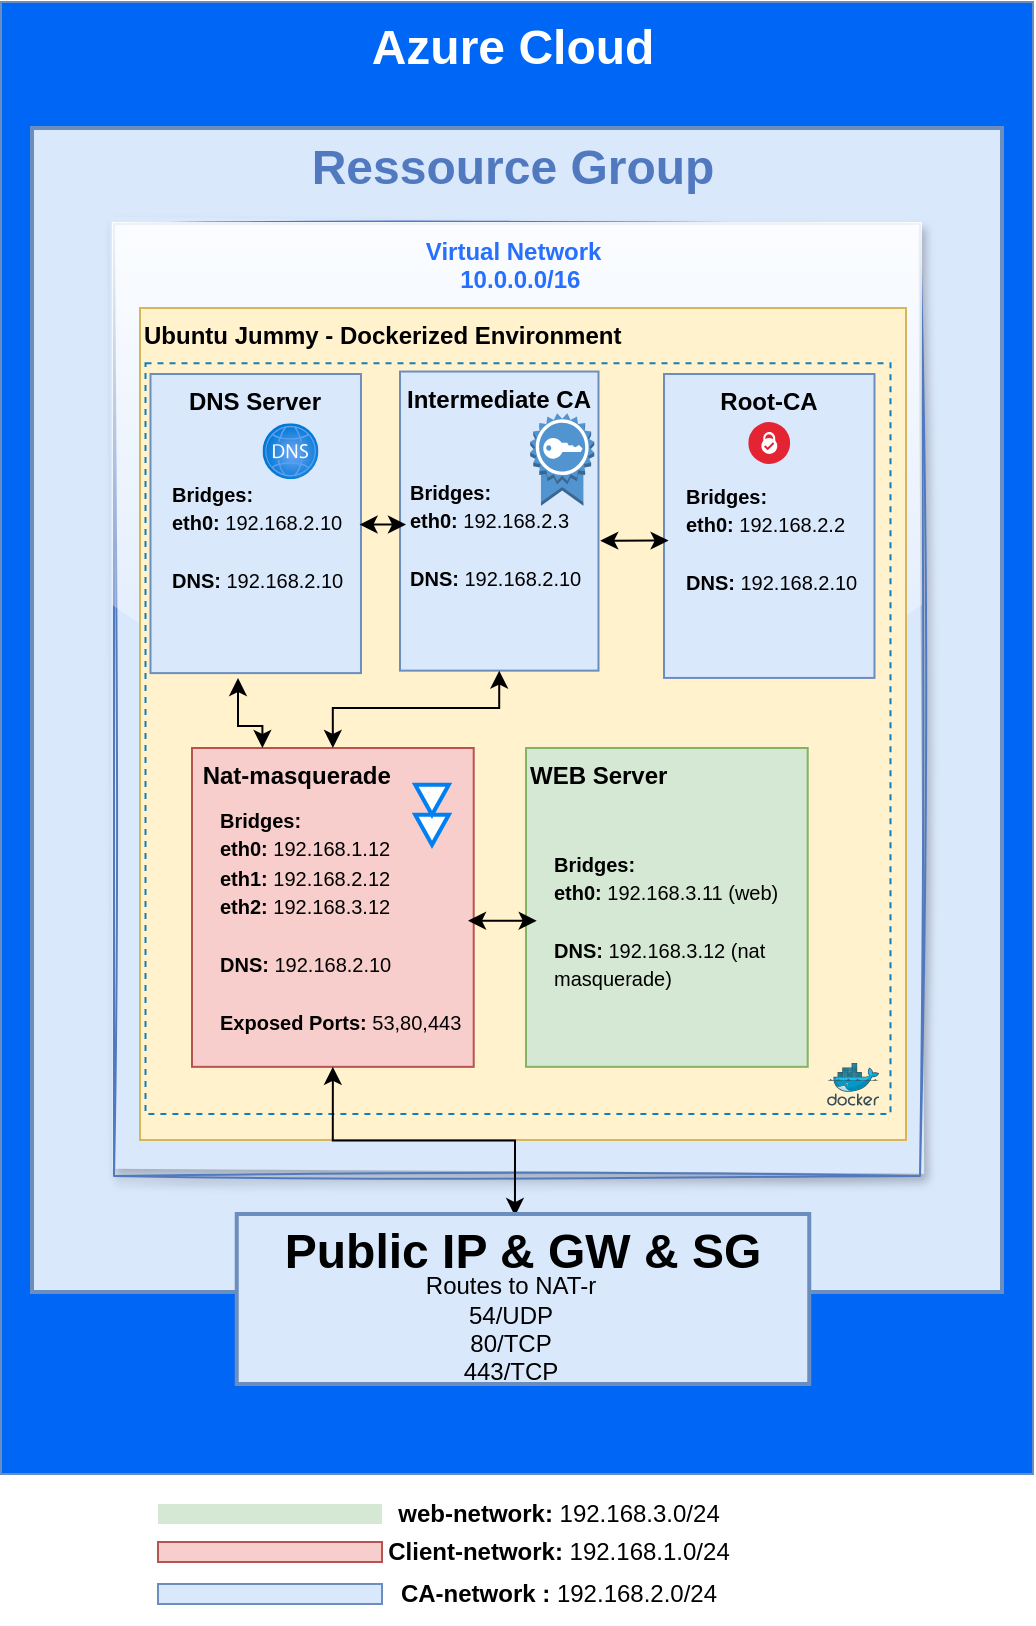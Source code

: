 <mxfile version="27.0.2">
  <diagram name="Page-1" id="dYHWyFzBT6coa2s87oMN">
    <mxGraphModel dx="1426" dy="841" grid="0" gridSize="10" guides="1" tooltips="1" connect="1" arrows="1" fold="1" page="1" pageScale="1" pageWidth="1169" pageHeight="827" math="0" shadow="0">
      <root>
        <mxCell id="0" />
        <mxCell id="1" parent="0" />
        <mxCell id="dBKgeXgI35YDn64nyWvE-60" value="" style="rounded=1;whiteSpace=wrap;html=1;fillColor=light-dark(#0066f5, #1d293b);strokeColor=#6c8ebf;arcSize=0;" vertex="1" parent="1">
          <mxGeometry x="236.5" y="8" width="516" height="736" as="geometry" />
        </mxCell>
        <mxCell id="dBKgeXgI35YDn64nyWvE-52" value="" style="rounded=1;arcSize=0;strokeColor=#6c8ebf;fillColor=#dae8fc;strokeWidth=2;" vertex="1" parent="1">
          <mxGeometry x="252" y="71" width="485" height="582" as="geometry" />
        </mxCell>
        <mxCell id="dBKgeXgI35YDn64nyWvE-36" value="&lt;b&gt;&lt;font style=&quot;color: rgb(39, 111, 255);&quot;&gt;Virtual Network&amp;nbsp;&lt;/font&gt;&lt;/b&gt;&lt;div&gt;&lt;b&gt;&lt;font style=&quot;color: rgb(39, 111, 255);&quot;&gt;&amp;nbsp;10.0.0.0/16&lt;/font&gt;&lt;/b&gt;&lt;/div&gt;" style="fillColor=#dae8fc;strokeColor=#5179BF;verticalAlign=top;fontStyle=0;whiteSpace=wrap;html=1;align=center;fillStyle=solid;sketch=1;curveFitting=1;jiggle=2;shadow=1;rounded=0;glass=1;" vertex="1" parent="1">
          <mxGeometry x="293" y="119" width="403" height="476" as="geometry" />
        </mxCell>
        <mxCell id="dBKgeXgI35YDn64nyWvE-32" value="&lt;b&gt;Ubuntu Jummy - Dockerized Environment&lt;/b&gt;" style="fillColor=#fff2cc;strokeColor=#d6b656;verticalAlign=top;fontStyle=0;whiteSpace=wrap;html=1;align=left;" vertex="1" parent="1">
          <mxGeometry x="306" y="161" width="383" height="416" as="geometry" />
        </mxCell>
        <mxCell id="dBKgeXgI35YDn64nyWvE-11" value="" style="group" vertex="1" connectable="0" parent="1">
          <mxGeometry x="332" y="381" width="174" height="171" as="geometry" />
        </mxCell>
        <mxCell id="dBKgeXgI35YDn64nyWvE-8" value="&lt;b&gt;&amp;nbsp;Nat-masquerade&lt;/b&gt;" style="fillColor=#f8cecc;strokeColor=#b85450;verticalAlign=top;fontStyle=0;whiteSpace=wrap;html=1;align=left;" vertex="1" parent="dBKgeXgI35YDn64nyWvE-11">
          <mxGeometry width="140.857" height="159.422" as="geometry" />
        </mxCell>
        <mxCell id="dBKgeXgI35YDn64nyWvE-10" value="&lt;div&gt;&lt;span style=&quot;background-color: transparent;&quot;&gt;&lt;b&gt;&lt;font style=&quot;font-size: 10px;&quot;&gt;Bridges:&lt;/font&gt;&lt;/b&gt;&lt;/span&gt;&lt;/div&gt;&lt;div&gt;&lt;font style=&quot;color: rgb(0, 0, 0); font-size: 10px;&quot;&gt;&lt;b&gt;eth0:&lt;/b&gt; 192.168.1.12&amp;nbsp;&lt;/font&gt;&lt;/div&gt;&lt;div&gt;&lt;font style=&quot;color: rgb(0, 0, 0); font-size: 10px;&quot;&gt;&lt;b&gt;eth1:&lt;/b&gt; 192.168.2.12&lt;/font&gt;&lt;/div&gt;&lt;div&gt;&lt;font style=&quot;color: rgb(0, 0, 0); font-size: 10px;&quot;&gt;&lt;b&gt;eth2:&lt;/b&gt; 192.168.3.12&amp;nbsp;&lt;/font&gt;&lt;/div&gt;&lt;div&gt;&lt;font style=&quot;color: rgb(0, 0, 0); font-size: 10px;&quot;&gt;&lt;br&gt;&lt;/font&gt;&lt;/div&gt;&lt;div&gt;&lt;font style=&quot;font-size: 10px;&quot;&gt;&lt;font style=&quot;color: rgb(0, 0, 0);&quot;&gt;&lt;b&gt;DNS:&amp;nbsp;&lt;/b&gt;&lt;/font&gt;&lt;span style=&quot;background-color: transparent;&quot;&gt;192.168.2.10&lt;/span&gt;&lt;/font&gt;&lt;/div&gt;&lt;div&gt;&lt;font style=&quot;font-size: 10px;&quot;&gt;&lt;span style=&quot;background-color: transparent;&quot;&gt;&lt;br&gt;&lt;/span&gt;&lt;/font&gt;&lt;/div&gt;&lt;div&gt;&lt;font style=&quot;color: rgb(0, 0, 0); font-size: 10px;&quot;&gt;&lt;b style=&quot;&quot;&gt;Exposed Ports:&lt;/b&gt; 53,80,443&lt;/font&gt;&lt;/div&gt;" style="text;html=1;align=left;verticalAlign=middle;whiteSpace=wrap;rounded=0;" vertex="1" parent="dBKgeXgI35YDn64nyWvE-11">
          <mxGeometry x="11.74" y="30.73" width="126.26" height="111.27" as="geometry" />
        </mxCell>
        <mxCell id="dBKgeXgI35YDn64nyWvE-40" value="" style="html=1;verticalLabelPosition=bottom;align=center;labelBackgroundColor=#ffffff;verticalAlign=top;strokeWidth=2;strokeColor=#0080F0;shadow=0;dashed=0;shape=mxgraph.ios7.icons.forward;rotation=90;" vertex="1" parent="dBKgeXgI35YDn64nyWvE-11">
          <mxGeometry x="105" y="25" width="30" height="16.8" as="geometry" />
        </mxCell>
        <mxCell id="dBKgeXgI35YDn64nyWvE-16" value="" style="group" vertex="1" connectable="0" parent="1">
          <mxGeometry x="499" y="381" width="190" height="207" as="geometry" />
        </mxCell>
        <mxCell id="dBKgeXgI35YDn64nyWvE-17" value="&lt;b&gt;WEB Server&lt;/b&gt;" style="fillColor=#d5e8d4;strokeColor=#82b366;verticalAlign=top;fontStyle=0;whiteSpace=wrap;html=1;align=left;" vertex="1" parent="dBKgeXgI35YDn64nyWvE-16">
          <mxGeometry width="140.857" height="159.422" as="geometry" />
        </mxCell>
        <mxCell id="dBKgeXgI35YDn64nyWvE-18" value="&lt;div&gt;&lt;span style=&quot;background-color: transparent;&quot;&gt;&lt;b&gt;&lt;font style=&quot;font-size: 10px;&quot;&gt;Bridges:&lt;/font&gt;&lt;/b&gt;&lt;/span&gt;&lt;/div&gt;&lt;div&gt;&lt;font style=&quot;color: rgb(0, 0, 0); font-size: 10px;&quot;&gt;&lt;b&gt;eth0:&lt;/b&gt;&amp;nbsp;192.168.3.11 (web)&lt;/font&gt;&lt;/div&gt;&lt;div&gt;&lt;font style=&quot;color: rgb(0, 0, 0); font-size: 10px;&quot;&gt;&lt;br&gt;&lt;/font&gt;&lt;/div&gt;&lt;div&gt;&lt;font style=&quot;font-size: 10px;&quot;&gt;&lt;font style=&quot;color: rgb(0, 0, 0);&quot;&gt;&lt;b&gt;DNS:&amp;nbsp;&lt;/b&gt;&lt;/font&gt;&lt;span style=&quot;background-color: transparent;&quot;&gt;192.168.3.12 (nat masquerade)&lt;/span&gt;&lt;/font&gt;&lt;/div&gt;" style="text;html=1;align=left;verticalAlign=middle;whiteSpace=wrap;rounded=0;" vertex="1" parent="dBKgeXgI35YDn64nyWvE-16">
          <mxGeometry x="11.74" y="30.73" width="126.26" height="111.27" as="geometry" />
        </mxCell>
        <mxCell id="dBKgeXgI35YDn64nyWvE-19" value="" style="group;glass=1;rounded=1;sketch=1;curveFitting=1;jiggle=2;shadow=1;" vertex="1" connectable="0" parent="1">
          <mxGeometry x="311.25" y="194" width="372.5" height="372" as="geometry" />
        </mxCell>
        <mxCell id="dBKgeXgI35YDn64nyWvE-64" value="" style="fillColor=none;strokeColor=#147EBA;dashed=1;verticalAlign=top;fontStyle=0;fontColor=#147EBA;whiteSpace=wrap;html=1;" vertex="1" parent="dBKgeXgI35YDn64nyWvE-19">
          <mxGeometry x="-2.5" y="-5.413" width="372.5" height="375.444" as="geometry" />
        </mxCell>
        <mxCell id="dBKgeXgI35YDn64nyWvE-20" value="&lt;b&gt;DNS Server&lt;/b&gt;" style="fillColor=#dae8fc;strokeColor=#6c8ebf;verticalAlign=top;fontStyle=0;whiteSpace=wrap;html=1;align=center;" vertex="1" parent="dBKgeXgI35YDn64nyWvE-19">
          <mxGeometry width="105.238" height="149.551" as="geometry" />
        </mxCell>
        <mxCell id="dBKgeXgI35YDn64nyWvE-21" value="&lt;div&gt;&lt;span style=&quot;background-color: transparent;&quot;&gt;&lt;b&gt;&lt;font style=&quot;font-size: 10px;&quot;&gt;Bridges:&lt;/font&gt;&lt;/b&gt;&lt;/span&gt;&lt;/div&gt;&lt;div&gt;&lt;font style=&quot;color: rgb(0, 0, 0); font-size: 10px;&quot;&gt;&lt;b&gt;eth0:&lt;/b&gt;&amp;nbsp;192.168.2.10&lt;/font&gt;&lt;/div&gt;&lt;div&gt;&lt;font style=&quot;color: rgb(0, 0, 0); font-size: 10px;&quot;&gt;&lt;br&gt;&lt;/font&gt;&lt;/div&gt;&lt;div&gt;&lt;font style=&quot;font-size: 10px;&quot;&gt;&lt;font style=&quot;color: rgb(0, 0, 0);&quot;&gt;&lt;b&gt;DNS:&amp;nbsp;&lt;/b&gt;&lt;/font&gt;&lt;span style=&quot;background-color: transparent;&quot;&gt;192.168.2.10&lt;/span&gt;&lt;/font&gt;&lt;/div&gt;" style="text;html=1;align=left;verticalAlign=middle;whiteSpace=wrap;rounded=0;" vertex="1" parent="dBKgeXgI35YDn64nyWvE-19">
          <mxGeometry x="8.771" y="28.827" width="94.332" height="104.381" as="geometry" />
        </mxCell>
        <mxCell id="dBKgeXgI35YDn64nyWvE-37" value="" style="image;aspect=fixed;html=1;points=[];align=center;fontSize=12;image=img/lib/azure2/networking/DNS_Zones.svg;" vertex="1" parent="dBKgeXgI35YDn64nyWvE-19">
          <mxGeometry x="56" y="24.603" width="27.974" height="27.974" as="geometry" />
        </mxCell>
        <mxCell id="dBKgeXgI35YDn64nyWvE-63" value="" style="image;sketch=0;aspect=fixed;html=1;points=[];align=center;fontSize=12;image=img/lib/mscae/Docker.svg;" vertex="1" parent="dBKgeXgI35YDn64nyWvE-19">
          <mxGeometry x="338.29" y="344.444" width="26.089" height="21.392" as="geometry" />
        </mxCell>
        <mxCell id="dBKgeXgI35YDn64nyWvE-93" value="" style="group" vertex="1" connectable="0" parent="dBKgeXgI35YDn64nyWvE-19">
          <mxGeometry x="118.75" y="-1.23" width="130" height="369.048" as="geometry" />
        </mxCell>
        <mxCell id="dBKgeXgI35YDn64nyWvE-94" value="&lt;b&gt;Intermediate CA&lt;/b&gt;" style="fillColor=#dae8fc;strokeColor=#6c8ebf;verticalAlign=top;fontStyle=0;whiteSpace=wrap;html=1;align=center;" vertex="1" parent="dBKgeXgI35YDn64nyWvE-93">
          <mxGeometry x="6" width="99.24" height="149.548" as="geometry" />
        </mxCell>
        <mxCell id="dBKgeXgI35YDn64nyWvE-95" value="&lt;div&gt;&lt;span style=&quot;background-color: transparent;&quot;&gt;&lt;b&gt;&lt;font style=&quot;font-size: 10px;&quot;&gt;Bridges:&lt;/font&gt;&lt;/b&gt;&lt;/span&gt;&lt;/div&gt;&lt;div&gt;&lt;font style=&quot;color: rgb(0, 0, 0); font-size: 10px;&quot;&gt;&lt;b&gt;eth0:&lt;/b&gt;&amp;nbsp;192.168.2.3&lt;/font&gt;&lt;/div&gt;&lt;div&gt;&lt;font style=&quot;color: rgb(0, 0, 0); font-size: 10px;&quot;&gt;&lt;br&gt;&lt;/font&gt;&lt;/div&gt;&lt;div&gt;&lt;font style=&quot;font-size: 10px;&quot;&gt;&lt;font style=&quot;color: rgb(0, 0, 0);&quot;&gt;&lt;b&gt;DNS:&amp;nbsp;&lt;/b&gt;&lt;/font&gt;&lt;span style=&quot;background-color: transparent;&quot;&gt;192.168.2.10&lt;/span&gt;&lt;/font&gt;&lt;/div&gt;" style="text;html=1;align=left;verticalAlign=middle;whiteSpace=wrap;rounded=0;" vertex="1" parent="dBKgeXgI35YDn64nyWvE-93">
          <mxGeometry x="8.771" y="28.827" width="94.332" height="104.381" as="geometry" />
        </mxCell>
        <mxCell id="dBKgeXgI35YDn64nyWvE-38" value="" style="outlineConnect=0;dashed=0;verticalLabelPosition=bottom;verticalAlign=top;align=center;html=1;shape=mxgraph.aws3.certificate;fillColor=#5294CF;gradientColor=none;" vertex="1" parent="dBKgeXgI35YDn64nyWvE-93">
          <mxGeometry x="71.1" y="20.913" width="32" height="46.254" as="geometry" />
        </mxCell>
        <mxCell id="dBKgeXgI35YDn64nyWvE-51" style="edgeStyle=orthogonalEdgeStyle;rounded=0;orthogonalLoop=1;jettySize=auto;html=1;exitX=1.015;exitY=0.445;exitDx=0;exitDy=0;startArrow=classic;startFill=1;entryX=0.002;entryY=0.461;entryDx=0;entryDy=0;exitPerimeter=0;entryPerimeter=0;" edge="1" parent="dBKgeXgI35YDn64nyWvE-19" source="dBKgeXgI35YDn64nyWvE-21" target="dBKgeXgI35YDn64nyWvE-95">
          <mxGeometry relative="1" as="geometry">
            <mxPoint x="121.75" y="75.76" as="targetPoint" />
            <mxPoint x="239.75" y="90.54" as="sourcePoint" />
          </mxGeometry>
        </mxCell>
        <mxCell id="dBKgeXgI35YDn64nyWvE-25" value="" style="group" vertex="1" connectable="0" parent="1">
          <mxGeometry x="568" y="194" width="130" height="375" as="geometry" />
        </mxCell>
        <mxCell id="dBKgeXgI35YDn64nyWvE-26" value="&lt;b&gt;Root-CA&lt;/b&gt;" style="fillColor=#dae8fc;strokeColor=#6c8ebf;verticalAlign=top;fontStyle=0;whiteSpace=wrap;html=1;align=center;" vertex="1" parent="dBKgeXgI35YDn64nyWvE-25">
          <mxGeometry width="105.238" height="151.964" as="geometry" />
        </mxCell>
        <mxCell id="dBKgeXgI35YDn64nyWvE-27" value="&lt;div&gt;&lt;span style=&quot;background-color: transparent;&quot;&gt;&lt;b&gt;&lt;font style=&quot;font-size: 10px;&quot;&gt;Bridges:&lt;/font&gt;&lt;/b&gt;&lt;/span&gt;&lt;/div&gt;&lt;div&gt;&lt;font style=&quot;color: rgb(0, 0, 0); font-size: 10px;&quot;&gt;&lt;b&gt;eth0:&lt;/b&gt;&amp;nbsp;192.168.2.2&lt;/font&gt;&lt;/div&gt;&lt;div&gt;&lt;font style=&quot;color: rgb(0, 0, 0); font-size: 10px;&quot;&gt;&lt;br&gt;&lt;/font&gt;&lt;/div&gt;&lt;div&gt;&lt;font style=&quot;font-size: 10px;&quot;&gt;&lt;font style=&quot;color: rgb(0, 0, 0);&quot;&gt;&lt;b&gt;DNS:&amp;nbsp;&lt;/b&gt;&lt;/font&gt;&lt;span style=&quot;background-color: transparent;&quot;&gt;192.168.2.10&lt;/span&gt;&lt;/font&gt;&lt;/div&gt;" style="text;html=1;align=left;verticalAlign=middle;whiteSpace=wrap;rounded=0;" vertex="1" parent="dBKgeXgI35YDn64nyWvE-25">
          <mxGeometry x="8.771" y="29.292" width="94.332" height="106.064" as="geometry" />
        </mxCell>
        <mxCell id="dBKgeXgI35YDn64nyWvE-41" value="" style="shape=image;verticalLabelPosition=bottom;labelBackgroundColor=default;verticalAlign=top;aspect=fixed;imageAspect=0;image=https://static-00.iconduck.com/assets.00/file-type-nginx-icon-1793x2048-yt5u3fm7.png;" vertex="1" parent="dBKgeXgI35YDn64nyWvE-25">
          <mxGeometry x="39.94" y="186" width="32" height="36.53" as="geometry" />
        </mxCell>
        <mxCell id="dBKgeXgI35YDn64nyWvE-103" value="" style="image;aspect=fixed;perimeter=ellipsePerimeter;html=1;align=center;shadow=0;dashed=0;fontColor=#4277BB;labelBackgroundColor=default;fontSize=12;spacingTop=3;image=img/lib/ibm/blockchain/certificate_authority.svg;" vertex="1" parent="dBKgeXgI35YDn64nyWvE-25">
          <mxGeometry x="42.12" y="24" width="21" height="21" as="geometry" />
        </mxCell>
        <mxCell id="dBKgeXgI35YDn64nyWvE-42" style="edgeStyle=orthogonalEdgeStyle;rounded=0;orthogonalLoop=1;jettySize=auto;html=1;entryX=0.038;entryY=0.542;entryDx=0;entryDy=0;entryPerimeter=0;startArrow=classic;startFill=1;" edge="1" parent="1" source="dBKgeXgI35YDn64nyWvE-10" target="dBKgeXgI35YDn64nyWvE-17">
          <mxGeometry relative="1" as="geometry" />
        </mxCell>
        <mxCell id="dBKgeXgI35YDn64nyWvE-43" style="edgeStyle=orthogonalEdgeStyle;rounded=0;orthogonalLoop=1;jettySize=auto;html=1;exitX=0.25;exitY=0;exitDx=0;exitDy=0;startArrow=classic;startFill=1;" edge="1" parent="1" source="dBKgeXgI35YDn64nyWvE-8">
          <mxGeometry relative="1" as="geometry">
            <mxPoint x="355" y="346" as="targetPoint" />
            <Array as="points">
              <mxPoint x="367" y="370" />
              <mxPoint x="355" y="370" />
            </Array>
          </mxGeometry>
        </mxCell>
        <mxCell id="dBKgeXgI35YDn64nyWvE-47" style="edgeStyle=orthogonalEdgeStyle;rounded=0;orthogonalLoop=1;jettySize=auto;html=1;exitX=1;exitY=0.5;exitDx=0;exitDy=0;startArrow=classic;startFill=1;entryX=0.022;entryY=0.542;entryDx=0;entryDy=0;entryPerimeter=0;" edge="1" parent="1" target="dBKgeXgI35YDn64nyWvE-26">
          <mxGeometry relative="1" as="geometry">
            <mxPoint x="557.741" y="276.37" as="targetPoint" />
            <mxPoint x="536.103" y="277.325" as="sourcePoint" />
          </mxGeometry>
        </mxCell>
        <mxCell id="dBKgeXgI35YDn64nyWvE-50" style="edgeStyle=orthogonalEdgeStyle;rounded=0;orthogonalLoop=1;jettySize=auto;html=1;exitX=0.5;exitY=0;exitDx=0;exitDy=0;entryX=0.5;entryY=1;entryDx=0;entryDy=0;startArrow=classic;startFill=1;" edge="1" parent="1" source="dBKgeXgI35YDn64nyWvE-8" target="dBKgeXgI35YDn64nyWvE-94">
          <mxGeometry relative="1" as="geometry">
            <mxPoint x="485.619" y="346.964" as="targetPoint" />
          </mxGeometry>
        </mxCell>
        <mxCell id="dBKgeXgI35YDn64nyWvE-53" value="&lt;font style=&quot;color: rgb(81, 121, 191);&quot;&gt;Ressource Group&lt;/font&gt;" style="text;strokeColor=none;fillColor=none;html=1;fontSize=24;fontStyle=1;verticalAlign=middle;align=center;" vertex="1" parent="1">
          <mxGeometry x="441.5" y="71" width="100" height="40" as="geometry" />
        </mxCell>
        <mxCell id="dBKgeXgI35YDn64nyWvE-61" value="&lt;span&gt;&lt;font style=&quot;color: rgb(255, 255, 255);&quot;&gt;Azure Cloud&lt;/font&gt;&lt;/span&gt;" style="text;strokeColor=none;fillColor=none;html=1;fontSize=24;fontStyle=1;verticalAlign=middle;align=center;" vertex="1" parent="1">
          <mxGeometry x="441.5" y="11" width="100" height="40" as="geometry" />
        </mxCell>
        <mxCell id="dBKgeXgI35YDn64nyWvE-62" value="" style="shape=image;verticalLabelPosition=bottom;labelBackgroundColor=default;verticalAlign=top;aspect=fixed;imageAspect=0;image=https://static-00.iconduck.com/assets.00/ubuntu-plain-wordmark-icon-252x256-omyrtk38.png;" vertex="1" parent="1">
          <mxGeometry x="660" y="161" width="25.59" height="26" as="geometry" />
        </mxCell>
        <mxCell id="dBKgeXgI35YDn64nyWvE-84" value="" style="group" vertex="1" connectable="0" parent="1">
          <mxGeometry x="315" y="749" width="299.24" height="30" as="geometry" />
        </mxCell>
        <mxCell id="dBKgeXgI35YDn64nyWvE-85" value="" style="rounded=0;whiteSpace=wrap;html=1;fillColor=#d5e8d4;strokeColor=none;" vertex="1" parent="dBKgeXgI35YDn64nyWvE-84">
          <mxGeometry y="10" width="112" height="10" as="geometry" />
        </mxCell>
        <mxCell id="dBKgeXgI35YDn64nyWvE-86" value="&lt;b&gt;web-network:&lt;/b&gt; 192.168.3.0/24" style="text;html=1;align=center;verticalAlign=middle;whiteSpace=wrap;rounded=0;" vertex="1" parent="dBKgeXgI35YDn64nyWvE-84">
          <mxGeometry x="102.24" width="197" height="30" as="geometry" />
        </mxCell>
        <mxCell id="dBKgeXgI35YDn64nyWvE-87" value="" style="group" vertex="1" connectable="0" parent="1">
          <mxGeometry x="315" y="768" width="299.24" height="30" as="geometry" />
        </mxCell>
        <mxCell id="dBKgeXgI35YDn64nyWvE-88" value="" style="rounded=0;whiteSpace=wrap;html=1;fillColor=#f8cecc;strokeColor=#b85450;" vertex="1" parent="dBKgeXgI35YDn64nyWvE-87">
          <mxGeometry y="10" width="112" height="10" as="geometry" />
        </mxCell>
        <mxCell id="dBKgeXgI35YDn64nyWvE-89" value="&lt;b&gt;Client-network:&lt;/b&gt; 192.168.1.0/24" style="text;html=1;align=center;verticalAlign=middle;whiteSpace=wrap;rounded=0;" vertex="1" parent="dBKgeXgI35YDn64nyWvE-87">
          <mxGeometry x="102.24" width="197" height="30" as="geometry" />
        </mxCell>
        <mxCell id="dBKgeXgI35YDn64nyWvE-90" value="" style="group" vertex="1" connectable="0" parent="1">
          <mxGeometry x="315" y="789" width="299.24" height="30" as="geometry" />
        </mxCell>
        <mxCell id="dBKgeXgI35YDn64nyWvE-91" value="" style="rounded=0;whiteSpace=wrap;html=1;fillColor=#dae8fc;strokeColor=#6c8ebf;" vertex="1" parent="dBKgeXgI35YDn64nyWvE-90">
          <mxGeometry y="10" width="112" height="10" as="geometry" />
        </mxCell>
        <mxCell id="dBKgeXgI35YDn64nyWvE-92" value="&lt;b&gt;CA-network :&lt;/b&gt; 192.168.2.0/24" style="text;html=1;align=center;verticalAlign=middle;whiteSpace=wrap;rounded=0;" vertex="1" parent="dBKgeXgI35YDn64nyWvE-90">
          <mxGeometry x="102.24" width="197" height="30" as="geometry" />
        </mxCell>
        <mxCell id="dBKgeXgI35YDn64nyWvE-105" style="edgeStyle=orthogonalEdgeStyle;rounded=0;orthogonalLoop=1;jettySize=auto;html=1;exitX=0.5;exitY=1;exitDx=0;exitDy=0;entryX=0.486;entryY=0.012;entryDx=0;entryDy=0;entryPerimeter=0;startArrow=classic;startFill=1;" edge="1" parent="1" source="dBKgeXgI35YDn64nyWvE-8" target="dBKgeXgI35YDn64nyWvE-99">
          <mxGeometry relative="1" as="geometry" />
        </mxCell>
        <mxCell id="dBKgeXgI35YDn64nyWvE-99" value="" style="rounded=1;arcSize=0;strokeColor=#6c8ebf;fillColor=#dae8fc;strokeWidth=2;" vertex="1" parent="1">
          <mxGeometry x="354.37" y="614" width="286.25" height="85" as="geometry" />
        </mxCell>
        <mxCell id="dBKgeXgI35YDn64nyWvE-100" value="Public IP &amp;amp; GW &amp;amp; SG" style="text;strokeColor=none;fillColor=none;html=1;fontSize=24;fontStyle=1;verticalAlign=middle;align=center;movable=1;resizable=1;rotatable=1;deletable=1;editable=1;locked=0;connectable=1;" vertex="1" parent="1">
          <mxGeometry x="447.49" y="613" width="100" height="40" as="geometry" />
        </mxCell>
        <mxCell id="dBKgeXgI35YDn64nyWvE-104" value="&lt;br&gt;&lt;div&gt;&lt;div&gt;&lt;br&gt;&lt;/div&gt;Routes to NAT-r&lt;div&gt;54/UDP&lt;/div&gt;&lt;div&gt;80/TCP&lt;/div&gt;&lt;div&gt;443/TCP&lt;/div&gt;&lt;/div&gt;" style="text;html=1;align=center;verticalAlign=middle;whiteSpace=wrap;rounded=0;" vertex="1" parent="1">
          <mxGeometry x="424" y="629" width="135" height="55" as="geometry" />
        </mxCell>
      </root>
    </mxGraphModel>
  </diagram>
</mxfile>

